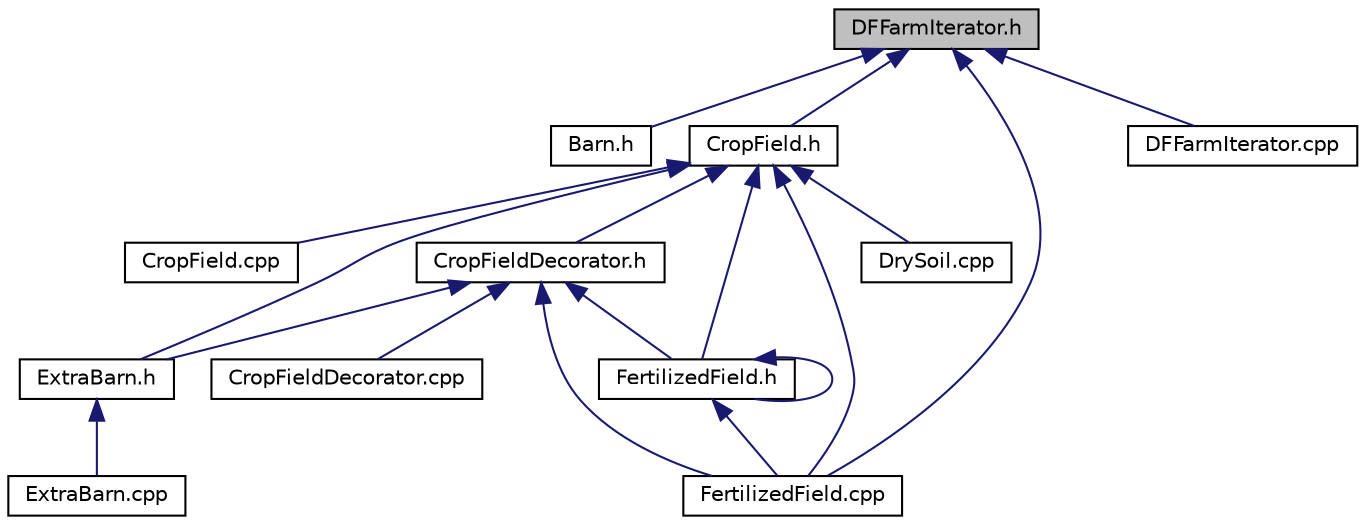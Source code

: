 digraph "DFFarmIterator.h"
{
 // LATEX_PDF_SIZE
  edge [fontname="Helvetica",fontsize="10",labelfontname="Helvetica",labelfontsize="10"];
  node [fontname="Helvetica",fontsize="10",shape=record];
  Node1 [label="DFFarmIterator.h",height=0.2,width=0.4,color="black", fillcolor="grey75", style="filled", fontcolor="black",tooltip="Class definition for Component 5 - Iterator (ConcreteIterator)"];
  Node1 -> Node2 [dir="back",color="midnightblue",fontsize="10",style="solid"];
  Node2 [label="Barn.h",height=0.2,width=0.4,color="black", fillcolor="white", style="filled",URL="$Barn_8h.html",tooltip="Class definition for Component 1 - Composite (Leaf)"];
  Node1 -> Node3 [dir="back",color="midnightblue",fontsize="10",style="solid"];
  Node3 [label="CropField.h",height=0.2,width=0.4,color="black", fillcolor="white", style="filled",URL="$CropField_8h.html",tooltip="Class definition for Component 1 - Composite (Leaf), Class definition for Component 2 - State (Contex..."];
  Node3 -> Node4 [dir="back",color="midnightblue",fontsize="10",style="solid"];
  Node4 [label="CropField.cpp",height=0.2,width=0.4,color="black", fillcolor="white", style="filled",URL="$CropField_8cpp.html",tooltip="Implementation of the CropField class."];
  Node3 -> Node5 [dir="back",color="midnightblue",fontsize="10",style="solid"];
  Node5 [label="CropFieldDecorator.h",height=0.2,width=0.4,color="black", fillcolor="white", style="filled",URL="$CropFieldDecorator_8h.html",tooltip="Class definition for Component 3 - Decorator (Decorator)"];
  Node5 -> Node6 [dir="back",color="midnightblue",fontsize="10",style="solid"];
  Node6 [label="CropFieldDecorator.cpp",height=0.2,width=0.4,color="black", fillcolor="white", style="filled",URL="$CropFieldDecorator_8cpp.html",tooltip="Implementation of the CropFieldDecorator class."];
  Node5 -> Node7 [dir="back",color="midnightblue",fontsize="10",style="solid"];
  Node7 [label="ExtraBarn.h",height=0.2,width=0.4,color="black", fillcolor="white", style="filled",URL="$ExtraBarn_8h.html",tooltip="Class definition for Component 3 - Decorator (ConcreteDecorator)"];
  Node7 -> Node8 [dir="back",color="midnightblue",fontsize="10",style="solid"];
  Node8 [label="ExtraBarn.cpp",height=0.2,width=0.4,color="black", fillcolor="white", style="filled",URL="$ExtraBarn_8cpp.html",tooltip="Implementation of the ExtraBarn class, a concrete decorator for the CropField class."];
  Node5 -> Node9 [dir="back",color="midnightblue",fontsize="10",style="solid"];
  Node9 [label="FertilizedField.cpp",height=0.2,width=0.4,color="black", fillcolor="white", style="filled",URL="$FertilizedField_8cpp.html",tooltip="Class implementation for Component 3 - Decorator (ConcreteDecorator)"];
  Node5 -> Node10 [dir="back",color="midnightblue",fontsize="10",style="solid"];
  Node10 [label="FertilizedField.h",height=0.2,width=0.4,color="black", fillcolor="white", style="filled",URL="$FertilizedField_8h.html",tooltip="Class defintion for Component 3 - Decorator (ConcreteDecorator)"];
  Node10 -> Node9 [dir="back",color="midnightblue",fontsize="10",style="solid"];
  Node10 -> Node10 [dir="back",color="midnightblue",fontsize="10",style="solid"];
  Node3 -> Node11 [dir="back",color="midnightblue",fontsize="10",style="solid"];
  Node11 [label="DrySoil.cpp",height=0.2,width=0.4,color="black", fillcolor="white", style="filled",URL="$DrySoil_8cpp.html",tooltip="Implementation of the DrySoil class, a concrete state in the State design pattern."];
  Node3 -> Node7 [dir="back",color="midnightblue",fontsize="10",style="solid"];
  Node3 -> Node9 [dir="back",color="midnightblue",fontsize="10",style="solid"];
  Node3 -> Node10 [dir="back",color="midnightblue",fontsize="10",style="solid"];
  Node1 -> Node12 [dir="back",color="midnightblue",fontsize="10",style="solid"];
  Node12 [label="DFFarmIterator.cpp",height=0.2,width=0.4,color="black", fillcolor="white", style="filled",URL="$DFFarmIterator_8cpp.html",tooltip="Implementation of the DFFarmIterator class."];
  Node1 -> Node9 [dir="back",color="midnightblue",fontsize="10",style="solid"];
}
